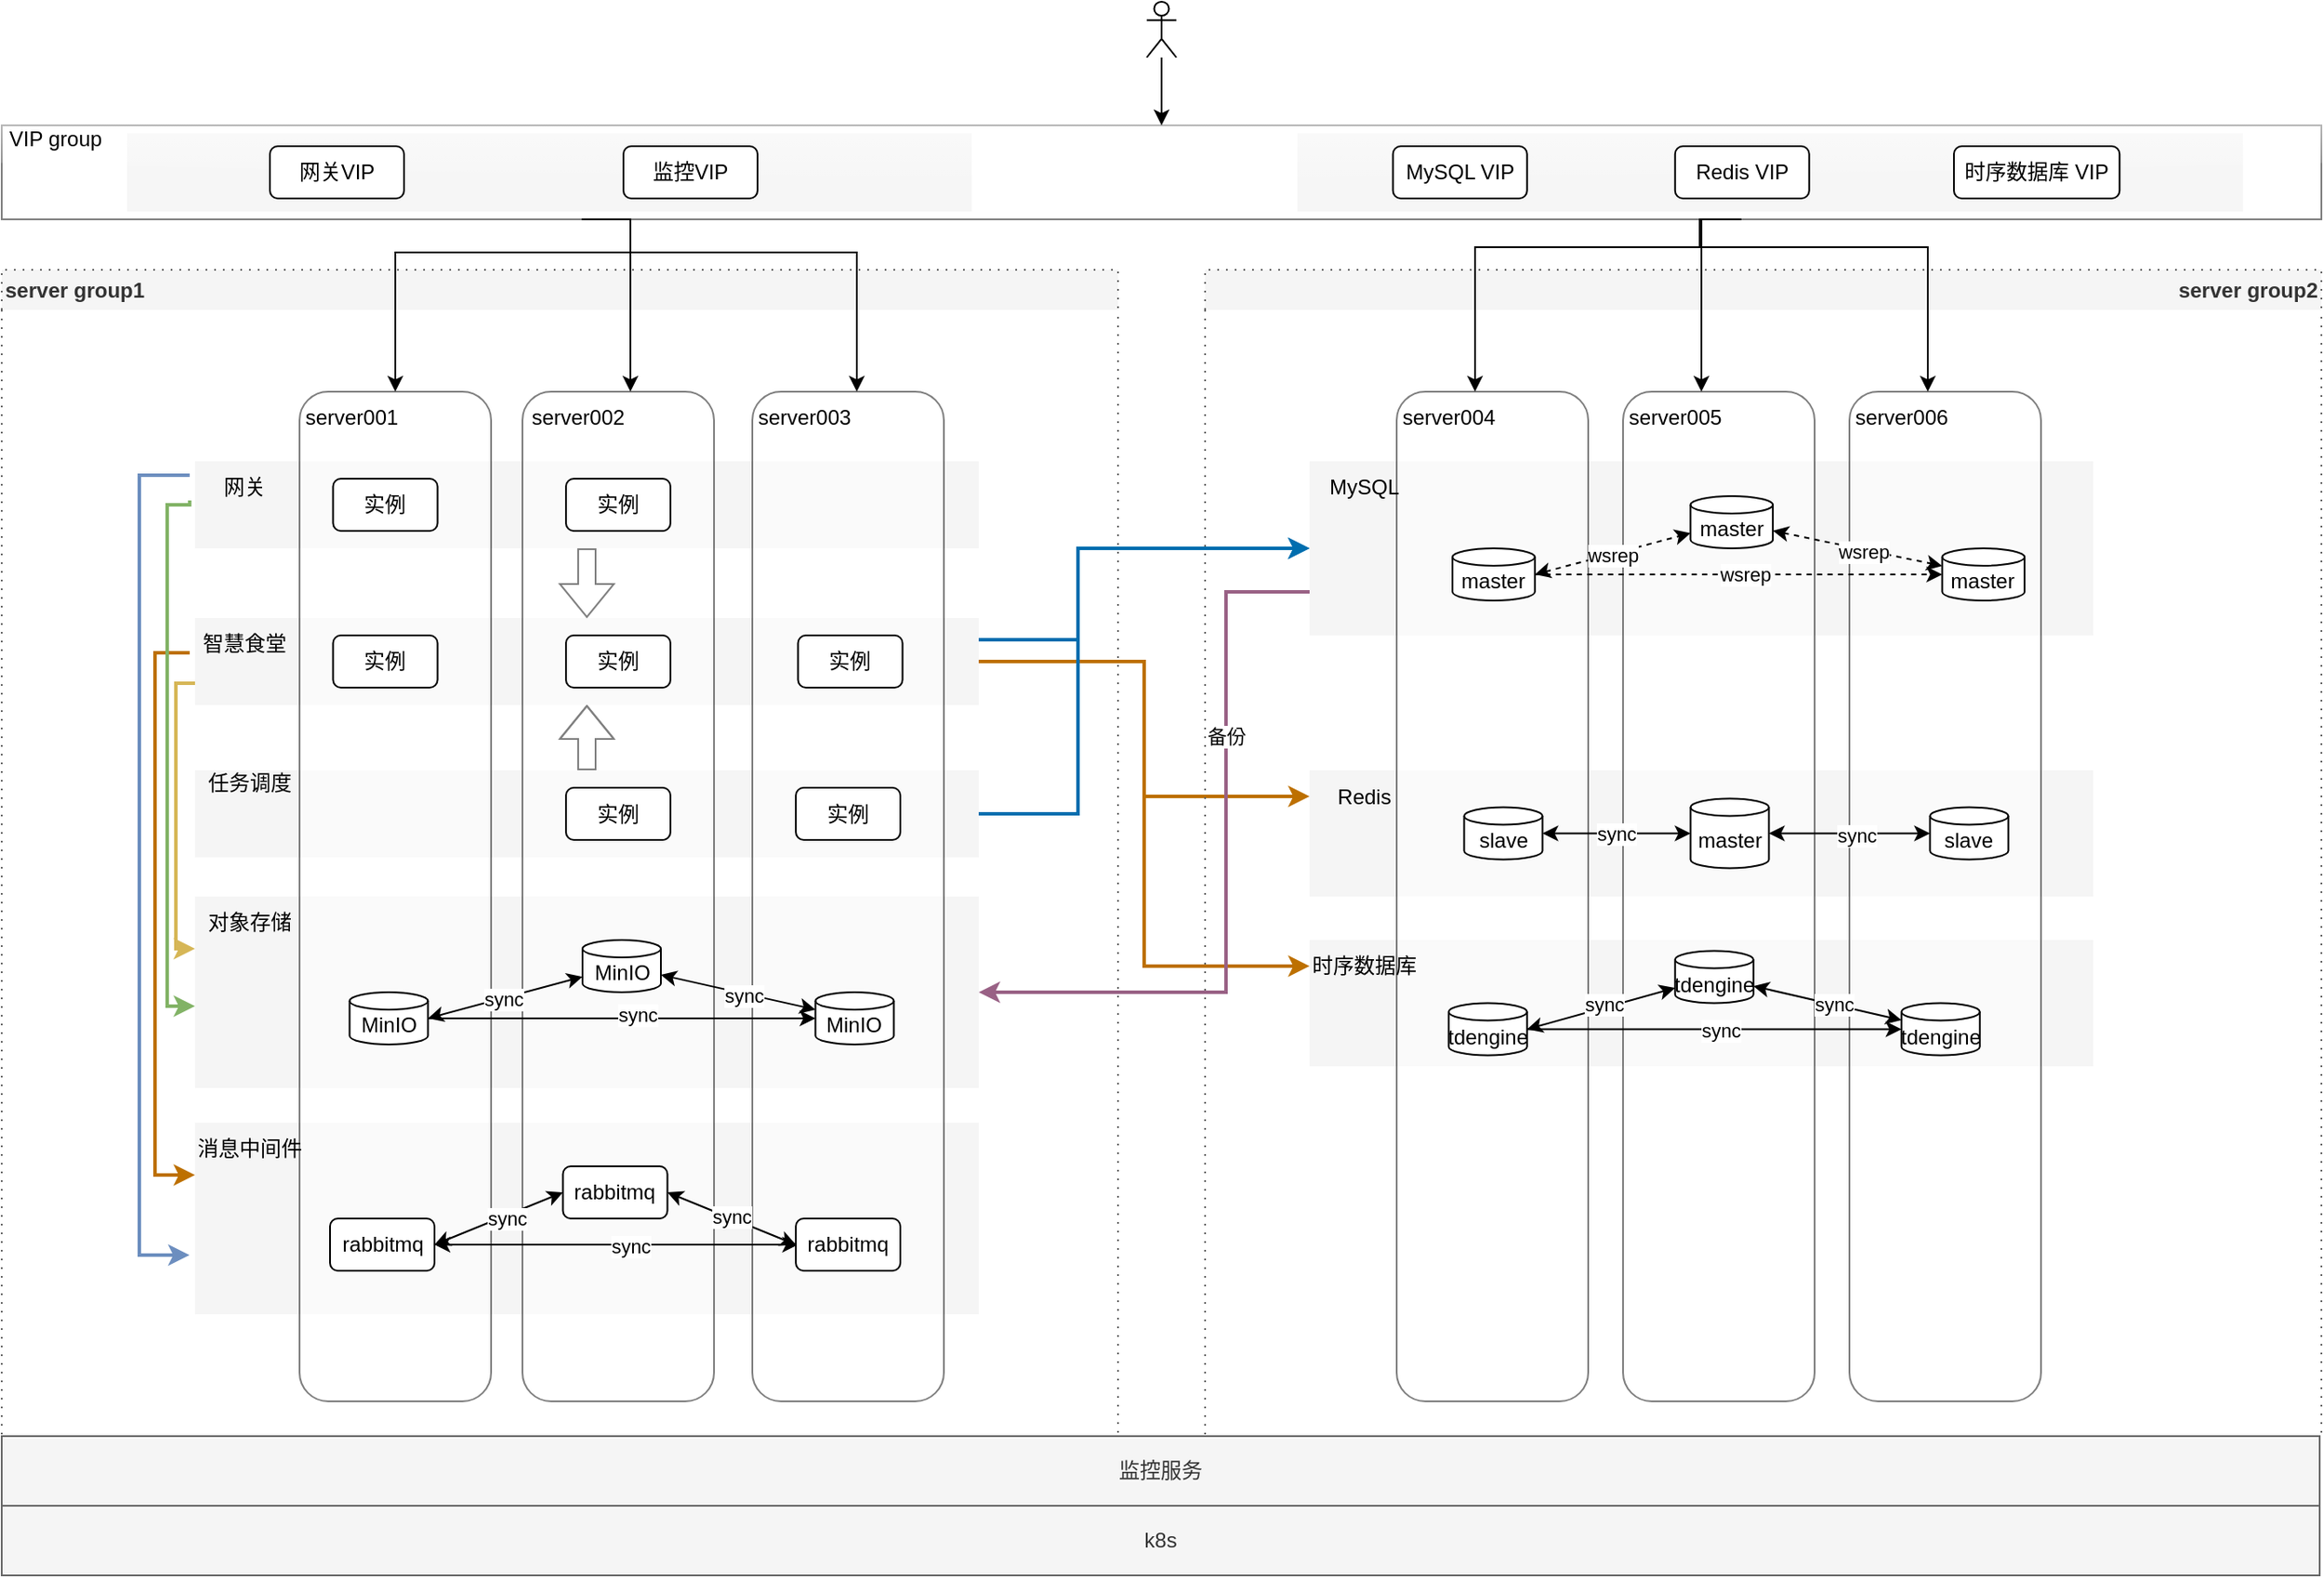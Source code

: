 <mxfile version="27.2.0">
  <diagram name="第 1 页" id="leBDD3NCbiM7CXKX_xD3">
    <mxGraphModel dx="2466" dy="1183" grid="0" gridSize="10" guides="1" tooltips="1" connect="1" arrows="1" fold="1" page="0" pageScale="1" pageWidth="827" pageHeight="1169" background="none" math="0" shadow="0">
      <root>
        <mxCell id="0" />
        <mxCell id="1" parent="0" />
        <mxCell id="XUAF1_sCPObjOQJMEwn2-8" value="" style="rounded=0;whiteSpace=wrap;html=1;fillColor=#eeeeee;strokeColor=none;" vertex="1" parent="1">
          <mxGeometry x="653" y="371.5" width="543" height="45" as="geometry" />
        </mxCell>
        <mxCell id="XUAF1_sCPObjOQJMEwn2-7" value="" style="rounded=0;whiteSpace=wrap;html=1;fillColor=#eeeeee;strokeColor=none;" vertex="1" parent="1">
          <mxGeometry x="-19" y="371.5" width="485" height="45" as="geometry" />
        </mxCell>
        <mxCell id="Kt-Wsy6JNkDJJS60EfV6-175" value="" style="rounded=0;whiteSpace=wrap;html=1;glass=1;opacity=50;" parent="1" vertex="1">
          <mxGeometry x="-91" y="367" width="1332" height="54" as="geometry" />
        </mxCell>
        <mxCell id="Kt-Wsy6JNkDJJS60EfV6-162" value="" style="rounded=0;whiteSpace=wrap;html=1;strokeColor=none;dashed=1;fillColor=#f5f5f5;movable=1;resizable=1;rotatable=1;deletable=1;editable=1;locked=0;connectable=1;fontColor=#333333;" parent="1" vertex="1">
          <mxGeometry x="660" y="835" width="450" height="72.5" as="geometry" />
        </mxCell>
        <mxCell id="Kt-Wsy6JNkDJJS60EfV6-159" value="" style="rounded=0;whiteSpace=wrap;html=1;strokeColor=none;dashed=1;fillColor=#f5f5f5;movable=1;resizable=1;rotatable=1;deletable=1;editable=1;locked=0;connectable=1;fontColor=#333333;" parent="1" vertex="1">
          <mxGeometry x="660" y="737.5" width="450" height="72.5" as="geometry" />
        </mxCell>
        <mxCell id="Kt-Wsy6JNkDJJS60EfV6-154" value="" style="rounded=0;whiteSpace=wrap;html=1;strokeColor=none;dashed=1;fillColor=#f5f5f5;movable=1;resizable=1;rotatable=1;deletable=1;editable=1;locked=0;connectable=1;fontColor=#333333;" parent="1" vertex="1">
          <mxGeometry x="20" y="940" width="450" height="110" as="geometry" />
        </mxCell>
        <mxCell id="Kt-Wsy6JNkDJJS60EfV6-144" value="" style="rounded=0;whiteSpace=wrap;html=1;strokeColor=none;dashed=1;fillColor=#f5f5f5;movable=1;resizable=1;rotatable=1;deletable=1;editable=1;locked=0;connectable=1;fontColor=#333333;" parent="1" vertex="1">
          <mxGeometry x="20" y="810" width="450" height="110" as="geometry" />
        </mxCell>
        <mxCell id="Kt-Wsy6JNkDJJS60EfV6-150" style="edgeStyle=orthogonalEdgeStyle;rounded=0;orthogonalLoop=1;jettySize=auto;html=1;exitX=0;exitY=0.75;exitDx=0;exitDy=0;entryX=0;entryY=1;entryDx=0;entryDy=0;curved=0;fillColor=#fff2cc;strokeColor=#d6b656;gradientColor=#ffd966;strokeWidth=2;" parent="1" source="Kt-Wsy6JNkDJJS60EfV6-123" target="Kt-Wsy6JNkDJJS60EfV6-145" edge="1">
          <mxGeometry relative="1" as="geometry">
            <Array as="points">
              <mxPoint x="9" y="688" />
              <mxPoint x="9" y="840" />
            </Array>
          </mxGeometry>
        </mxCell>
        <mxCell id="Kt-Wsy6JNkDJJS60EfV6-157" style="edgeStyle=orthogonalEdgeStyle;rounded=0;orthogonalLoop=1;jettySize=auto;html=1;fillColor=#f0a30a;strokeColor=#BD7000;curved=0;entryX=0;entryY=1;entryDx=0;entryDy=0;strokeWidth=2;" parent="1" source="Kt-Wsy6JNkDJJS60EfV6-124" target="Kt-Wsy6JNkDJJS60EfV6-155" edge="1">
          <mxGeometry relative="1" as="geometry">
            <mxPoint x="-190" y="1050" as="targetPoint" />
            <Array as="points">
              <mxPoint x="-3" y="670" />
              <mxPoint x="-3" y="970" />
            </Array>
          </mxGeometry>
        </mxCell>
        <mxCell id="XUAF1_sCPObjOQJMEwn2-1" style="edgeStyle=orthogonalEdgeStyle;rounded=0;orthogonalLoop=1;jettySize=auto;html=1;exitX=1;exitY=0.5;exitDx=0;exitDy=0;entryX=0;entryY=0.5;entryDx=0;entryDy=0;strokeWidth=2;fillColor=#f0a30a;strokeColor=#BD7000;" edge="1" parent="1" source="Kt-Wsy6JNkDJJS60EfV6-123" target="Kt-Wsy6JNkDJJS60EfV6-160">
          <mxGeometry relative="1" as="geometry" />
        </mxCell>
        <mxCell id="XUAF1_sCPObjOQJMEwn2-2" style="edgeStyle=orthogonalEdgeStyle;rounded=0;orthogonalLoop=1;jettySize=auto;html=1;exitX=1;exitY=0.5;exitDx=0;exitDy=0;entryX=0;entryY=0.5;entryDx=0;entryDy=0;strokeWidth=2;fillColor=#f0a30a;strokeColor=#BD7000;" edge="1" parent="1" source="Kt-Wsy6JNkDJJS60EfV6-123" target="Kt-Wsy6JNkDJJS60EfV6-163">
          <mxGeometry relative="1" as="geometry">
            <Array as="points">
              <mxPoint x="565" y="675" />
              <mxPoint x="565" y="850" />
            </Array>
          </mxGeometry>
        </mxCell>
        <mxCell id="XUAF1_sCPObjOQJMEwn2-3" style="edgeStyle=orthogonalEdgeStyle;rounded=0;orthogonalLoop=1;jettySize=auto;html=1;exitX=1;exitY=0.25;exitDx=0;exitDy=0;entryX=0;entryY=0.5;entryDx=0;entryDy=0;fillColor=#1ba1e2;strokeColor=#006EAF;strokeWidth=2;" edge="1" parent="1" source="Kt-Wsy6JNkDJJS60EfV6-123" target="Kt-Wsy6JNkDJJS60EfV6-105">
          <mxGeometry relative="1" as="geometry">
            <Array as="points">
              <mxPoint x="527" y="663" />
              <mxPoint x="527" y="610" />
            </Array>
          </mxGeometry>
        </mxCell>
        <mxCell id="Kt-Wsy6JNkDJJS60EfV6-123" value="" style="rounded=0;whiteSpace=wrap;html=1;strokeColor=none;dashed=1;fillColor=#f5f5f5;movable=1;resizable=1;rotatable=1;deletable=1;editable=1;locked=0;connectable=1;fontColor=#333333;" parent="1" vertex="1">
          <mxGeometry x="20" y="650" width="450" height="50" as="geometry" />
        </mxCell>
        <mxCell id="XUAF1_sCPObjOQJMEwn2-4" style="edgeStyle=orthogonalEdgeStyle;rounded=0;orthogonalLoop=1;jettySize=auto;html=1;exitX=1;exitY=0.5;exitDx=0;exitDy=0;entryX=0;entryY=0.5;entryDx=0;entryDy=0;fillColor=#1ba1e2;strokeColor=#006EAF;strokeWidth=2;" edge="1" parent="1" source="Kt-Wsy6JNkDJJS60EfV6-136" target="Kt-Wsy6JNkDJJS60EfV6-105">
          <mxGeometry relative="1" as="geometry">
            <Array as="points">
              <mxPoint x="527" y="763" />
              <mxPoint x="527" y="610" />
            </Array>
          </mxGeometry>
        </mxCell>
        <mxCell id="Kt-Wsy6JNkDJJS60EfV6-136" value="" style="rounded=0;whiteSpace=wrap;html=1;strokeColor=none;dashed=1;fillColor=#f5f5f5;movable=1;resizable=1;rotatable=1;deletable=1;editable=1;locked=0;connectable=1;fontColor=#333333;" parent="1" vertex="1">
          <mxGeometry x="20" y="737.5" width="450" height="50" as="geometry" />
        </mxCell>
        <mxCell id="Kt-Wsy6JNkDJJS60EfV6-139" style="edgeStyle=orthogonalEdgeStyle;rounded=0;orthogonalLoop=1;jettySize=auto;html=1;entryX=0.5;entryY=1;entryDx=0;entryDy=0;shape=flexArrow;" parent="1" source="Kt-Wsy6JNkDJJS60EfV6-136" target="Kt-Wsy6JNkDJJS60EfV6-123" edge="1">
          <mxGeometry relative="1" as="geometry" />
        </mxCell>
        <mxCell id="Kt-Wsy6JNkDJJS60EfV6-135" style="edgeStyle=orthogonalEdgeStyle;rounded=0;orthogonalLoop=1;jettySize=auto;html=1;shape=flexArrow;" parent="1" source="Kt-Wsy6JNkDJJS60EfV6-129" target="Kt-Wsy6JNkDJJS60EfV6-123" edge="1">
          <mxGeometry relative="1" as="geometry" />
        </mxCell>
        <mxCell id="Kt-Wsy6JNkDJJS60EfV6-147" style="edgeStyle=orthogonalEdgeStyle;rounded=0;orthogonalLoop=1;jettySize=auto;html=1;exitX=0;exitY=0.75;exitDx=0;exitDy=0;entryX=0;entryY=0.573;entryDx=0;entryDy=0;fillColor=#d5e8d4;strokeColor=#82b366;curved=0;strokeWidth=2;entryPerimeter=0;gradientColor=#97d077;" parent="1" source="Kt-Wsy6JNkDJJS60EfV6-130" target="Kt-Wsy6JNkDJJS60EfV6-144" edge="1">
          <mxGeometry relative="1" as="geometry">
            <Array as="points">
              <mxPoint x="17" y="585" />
              <mxPoint x="4" y="585" />
              <mxPoint x="4" y="873" />
            </Array>
          </mxGeometry>
        </mxCell>
        <mxCell id="Kt-Wsy6JNkDJJS60EfV6-156" style="edgeStyle=orthogonalEdgeStyle;rounded=0;orthogonalLoop=1;jettySize=auto;html=1;fillColor=#dae8fc;strokeColor=#6c8ebf;curved=0;strokeWidth=2;entryX=-0.007;entryY=0.691;entryDx=0;entryDy=0;entryPerimeter=0;" parent="1" source="Kt-Wsy6JNkDJJS60EfV6-130" target="Kt-Wsy6JNkDJJS60EfV6-154" edge="1">
          <mxGeometry relative="1" as="geometry">
            <mxPoint x="-10" y="1020" as="targetPoint" />
            <Array as="points">
              <mxPoint x="-12" y="568" />
              <mxPoint x="-12" y="1016" />
            </Array>
          </mxGeometry>
        </mxCell>
        <mxCell id="Kt-Wsy6JNkDJJS60EfV6-129" value="" style="rounded=0;whiteSpace=wrap;html=1;strokeColor=none;dashed=1;fillColor=#f5f5f5;movable=1;resizable=1;rotatable=1;deletable=1;editable=1;locked=0;connectable=1;fontColor=#333333;" parent="1" vertex="1">
          <mxGeometry x="20" y="560" width="450" height="50" as="geometry" />
        </mxCell>
        <mxCell id="Kt-Wsy6JNkDJJS60EfV6-1" value="" style="rounded=1;whiteSpace=wrap;html=1;opacity=50;" parent="1" vertex="1">
          <mxGeometry x="80" y="520" width="110" height="580" as="geometry" />
        </mxCell>
        <mxCell id="Kt-Wsy6JNkDJJS60EfV6-2" value="" style="rounded=1;whiteSpace=wrap;html=1;opacity=50;" parent="1" vertex="1">
          <mxGeometry x="208" y="520" width="110" height="580" as="geometry" />
        </mxCell>
        <mxCell id="Kt-Wsy6JNkDJJS60EfV6-3" value="" style="rounded=1;whiteSpace=wrap;html=1;opacity=50;" parent="1" vertex="1">
          <mxGeometry x="340" y="520" width="110" height="580" as="geometry" />
        </mxCell>
        <mxCell id="XUAF1_sCPObjOQJMEwn2-5" style="edgeStyle=orthogonalEdgeStyle;rounded=0;orthogonalLoop=1;jettySize=auto;html=1;exitX=0;exitY=0.75;exitDx=0;exitDy=0;entryX=1;entryY=0.5;entryDx=0;entryDy=0;fillColor=#e6d0de;gradientColor=#d5739d;strokeColor=#996185;strokeWidth=2;" edge="1" parent="1" source="Kt-Wsy6JNkDJJS60EfV6-105" target="Kt-Wsy6JNkDJJS60EfV6-144">
          <mxGeometry relative="1" as="geometry">
            <Array as="points">
              <mxPoint x="612" y="635" />
              <mxPoint x="612" y="865" />
            </Array>
          </mxGeometry>
        </mxCell>
        <mxCell id="XUAF1_sCPObjOQJMEwn2-6" value="备份" style="edgeLabel;html=1;align=center;verticalAlign=middle;resizable=0;points=[];" vertex="1" connectable="0" parent="XUAF1_sCPObjOQJMEwn2-5">
          <mxGeometry x="-0.376" relative="1" as="geometry">
            <mxPoint as="offset" />
          </mxGeometry>
        </mxCell>
        <mxCell id="Kt-Wsy6JNkDJJS60EfV6-105" value="" style="rounded=0;whiteSpace=wrap;html=1;strokeColor=none;dashed=1;fillColor=#f5f5f5;movable=1;resizable=1;rotatable=1;deletable=1;editable=1;locked=0;connectable=1;fontColor=#333333;" parent="1" vertex="1">
          <mxGeometry x="660" y="560" width="450" height="100" as="geometry" />
        </mxCell>
        <mxCell id="Kt-Wsy6JNkDJJS60EfV6-4" value="" style="rounded=1;whiteSpace=wrap;html=1;glass=0;opacity=50;" parent="1" vertex="1">
          <mxGeometry x="710" y="520" width="110" height="580" as="geometry" />
        </mxCell>
        <mxCell id="Kt-Wsy6JNkDJJS60EfV6-5" value="" style="rounded=1;whiteSpace=wrap;html=1;opacity=50;" parent="1" vertex="1">
          <mxGeometry x="840" y="520" width="110" height="580" as="geometry" />
        </mxCell>
        <mxCell id="Kt-Wsy6JNkDJJS60EfV6-6" value="" style="rounded=1;whiteSpace=wrap;html=1;opacity=50;" parent="1" vertex="1">
          <mxGeometry x="970" y="520" width="110" height="580" as="geometry" />
        </mxCell>
        <mxCell id="Kt-Wsy6JNkDJJS60EfV6-7" value="server001" style="text;html=1;align=center;verticalAlign=middle;whiteSpace=wrap;rounded=0;" parent="1" vertex="1">
          <mxGeometry x="80" y="520" width="60" height="30" as="geometry" />
        </mxCell>
        <mxCell id="Kt-Wsy6JNkDJJS60EfV6-8" value="server002" style="text;html=1;align=center;verticalAlign=middle;whiteSpace=wrap;rounded=0;" parent="1" vertex="1">
          <mxGeometry x="210" y="520" width="60" height="30" as="geometry" />
        </mxCell>
        <mxCell id="Kt-Wsy6JNkDJJS60EfV6-9" value="server003" style="text;html=1;align=center;verticalAlign=middle;whiteSpace=wrap;rounded=0;" parent="1" vertex="1">
          <mxGeometry x="340" y="520" width="60" height="30" as="geometry" />
        </mxCell>
        <mxCell id="Kt-Wsy6JNkDJJS60EfV6-10" value="server004" style="text;html=1;align=center;verticalAlign=middle;whiteSpace=wrap;rounded=0;" parent="1" vertex="1">
          <mxGeometry x="710" y="520" width="60" height="30" as="geometry" />
        </mxCell>
        <mxCell id="Kt-Wsy6JNkDJJS60EfV6-11" value="server005" style="text;html=1;align=center;verticalAlign=middle;whiteSpace=wrap;rounded=0;" parent="1" vertex="1">
          <mxGeometry x="840" y="520" width="60" height="30" as="geometry" />
        </mxCell>
        <mxCell id="Kt-Wsy6JNkDJJS60EfV6-12" value="server006" style="text;html=1;align=center;verticalAlign=middle;whiteSpace=wrap;rounded=0;" parent="1" vertex="1">
          <mxGeometry x="970" y="520" width="60" height="30" as="geometry" />
        </mxCell>
        <mxCell id="Kt-Wsy6JNkDJJS60EfV6-25" style="rounded=0;orthogonalLoop=1;jettySize=auto;html=1;exitX=1;exitY=0.5;exitDx=0;exitDy=0;exitPerimeter=0;startArrow=classic;startFill=1;strokeWidth=1;" parent="1" source="Kt-Wsy6JNkDJJS60EfV6-29" target="Kt-Wsy6JNkDJJS60EfV6-32" edge="1">
          <mxGeometry relative="1" as="geometry" />
        </mxCell>
        <mxCell id="Kt-Wsy6JNkDJJS60EfV6-26" value="sync" style="edgeLabel;html=1;align=center;verticalAlign=middle;resizable=0;points=[];" parent="Kt-Wsy6JNkDJJS60EfV6-25" vertex="1" connectable="0">
          <mxGeometry x="-0.017" relative="1" as="geometry">
            <mxPoint as="offset" />
          </mxGeometry>
        </mxCell>
        <mxCell id="Kt-Wsy6JNkDJJS60EfV6-29" value="slave" style="shape=cylinder3;whiteSpace=wrap;html=1;boundedLbl=1;backgroundOutline=1;size=5;" parent="1" vertex="1">
          <mxGeometry x="748.75" y="758.75" width="45" height="30" as="geometry" />
        </mxCell>
        <mxCell id="Kt-Wsy6JNkDJJS60EfV6-30" style="rounded=0;orthogonalLoop=1;jettySize=auto;html=1;startArrow=classic;startFill=1;strokeWidth=1;" parent="1" source="Kt-Wsy6JNkDJJS60EfV6-32" target="Kt-Wsy6JNkDJJS60EfV6-33" edge="1">
          <mxGeometry relative="1" as="geometry" />
        </mxCell>
        <mxCell id="Kt-Wsy6JNkDJJS60EfV6-31" value="sync" style="edgeLabel;html=1;align=center;verticalAlign=middle;resizable=0;points=[];" parent="Kt-Wsy6JNkDJJS60EfV6-30" vertex="1" connectable="0">
          <mxGeometry x="0.07" y="-1" relative="1" as="geometry">
            <mxPoint as="offset" />
          </mxGeometry>
        </mxCell>
        <mxCell id="Kt-Wsy6JNkDJJS60EfV6-32" value="master" style="shape=cylinder3;whiteSpace=wrap;html=1;boundedLbl=1;backgroundOutline=1;size=5;" parent="1" vertex="1">
          <mxGeometry x="878.75" y="753.75" width="45" height="40" as="geometry" />
        </mxCell>
        <mxCell id="Kt-Wsy6JNkDJJS60EfV6-33" value="slave" style="shape=cylinder3;whiteSpace=wrap;html=1;boundedLbl=1;backgroundOutline=1;size=5;" parent="1" vertex="1">
          <mxGeometry x="1016.25" y="758.75" width="45" height="30" as="geometry" />
        </mxCell>
        <mxCell id="Kt-Wsy6JNkDJJS60EfV6-34" style="rounded=0;orthogonalLoop=1;jettySize=auto;html=1;exitX=1;exitY=0.5;exitDx=0;exitDy=0;exitPerimeter=0;startArrow=classic;startFill=1;strokeWidth=1;" parent="1" source="Kt-Wsy6JNkDJJS60EfV6-36" target="Kt-Wsy6JNkDJJS60EfV6-39" edge="1">
          <mxGeometry relative="1" as="geometry" />
        </mxCell>
        <mxCell id="Kt-Wsy6JNkDJJS60EfV6-35" value="sync" style="edgeLabel;html=1;align=center;verticalAlign=middle;resizable=0;points=[];" parent="Kt-Wsy6JNkDJJS60EfV6-34" vertex="1" connectable="0">
          <mxGeometry x="-0.017" relative="1" as="geometry">
            <mxPoint as="offset" />
          </mxGeometry>
        </mxCell>
        <mxCell id="Kt-Wsy6JNkDJJS60EfV6-36" value="MinIO" style="shape=cylinder3;whiteSpace=wrap;html=1;boundedLbl=1;backgroundOutline=1;size=5;" parent="1" vertex="1">
          <mxGeometry x="108.75" y="865" width="45" height="30" as="geometry" />
        </mxCell>
        <mxCell id="Kt-Wsy6JNkDJJS60EfV6-37" style="rounded=0;orthogonalLoop=1;jettySize=auto;html=1;startArrow=classic;startFill=1;strokeWidth=1;" parent="1" source="Kt-Wsy6JNkDJJS60EfV6-39" target="Kt-Wsy6JNkDJJS60EfV6-40" edge="1">
          <mxGeometry relative="1" as="geometry" />
        </mxCell>
        <mxCell id="Kt-Wsy6JNkDJJS60EfV6-38" value="sync" style="edgeLabel;html=1;align=center;verticalAlign=middle;resizable=0;points=[];" parent="Kt-Wsy6JNkDJJS60EfV6-37" vertex="1" connectable="0">
          <mxGeometry x="0.07" y="-1" relative="1" as="geometry">
            <mxPoint as="offset" />
          </mxGeometry>
        </mxCell>
        <mxCell id="Kt-Wsy6JNkDJJS60EfV6-39" value="MinIO" style="shape=cylinder3;whiteSpace=wrap;html=1;boundedLbl=1;backgroundOutline=1;size=5;" parent="1" vertex="1">
          <mxGeometry x="242.5" y="835" width="45" height="30" as="geometry" />
        </mxCell>
        <mxCell id="Kt-Wsy6JNkDJJS60EfV6-40" value="MinIO" style="shape=cylinder3;whiteSpace=wrap;html=1;boundedLbl=1;backgroundOutline=1;size=5;" parent="1" vertex="1">
          <mxGeometry x="376.25" y="865" width="45" height="30" as="geometry" />
        </mxCell>
        <mxCell id="Kt-Wsy6JNkDJJS60EfV6-42" style="edgeStyle=orthogonalEdgeStyle;rounded=0;orthogonalLoop=1;jettySize=auto;html=1;entryX=0;entryY=0.5;entryDx=0;entryDy=0;entryPerimeter=0;" parent="1" source="Kt-Wsy6JNkDJJS60EfV6-36" target="Kt-Wsy6JNkDJJS60EfV6-40" edge="1">
          <mxGeometry relative="1" as="geometry" />
        </mxCell>
        <mxCell id="Kt-Wsy6JNkDJJS60EfV6-43" value="sync" style="edgeLabel;html=1;align=center;verticalAlign=middle;resizable=0;points=[];" parent="Kt-Wsy6JNkDJJS60EfV6-42" vertex="1" connectable="0">
          <mxGeometry x="0.072" y="2" relative="1" as="geometry">
            <mxPoint as="offset" />
          </mxGeometry>
        </mxCell>
        <mxCell id="Kt-Wsy6JNkDJJS60EfV6-49" style="rounded=0;orthogonalLoop=1;jettySize=auto;html=1;exitX=1;exitY=0.5;exitDx=0;exitDy=0;startArrow=classic;startFill=1;entryX=0.021;entryY=0.5;entryDx=0;entryDy=0;entryPerimeter=0;" parent="1" source="Kt-Wsy6JNkDJJS60EfV6-44" target="Kt-Wsy6JNkDJJS60EfV6-46" edge="1">
          <mxGeometry relative="1" as="geometry">
            <mxPoint x="366.25" y="1000" as="targetPoint" />
          </mxGeometry>
        </mxCell>
        <mxCell id="Kt-Wsy6JNkDJJS60EfV6-52" value="sync" style="edgeLabel;html=1;align=center;verticalAlign=middle;resizable=0;points=[];" parent="Kt-Wsy6JNkDJJS60EfV6-49" vertex="1" connectable="0">
          <mxGeometry x="0.071" y="-1" relative="1" as="geometry">
            <mxPoint as="offset" />
          </mxGeometry>
        </mxCell>
        <mxCell id="Kt-Wsy6JNkDJJS60EfV6-44" value="rabbitmq" style="rounded=1;whiteSpace=wrap;html=1;" parent="1" vertex="1">
          <mxGeometry x="97.5" y="995" width="60" height="30" as="geometry" />
        </mxCell>
        <mxCell id="Kt-Wsy6JNkDJJS60EfV6-47" style="rounded=0;orthogonalLoop=1;jettySize=auto;html=1;entryX=1;entryY=0.5;entryDx=0;entryDy=0;startArrow=classic;startFill=1;exitX=0;exitY=0.5;exitDx=0;exitDy=0;" parent="1" source="Kt-Wsy6JNkDJJS60EfV6-45" target="Kt-Wsy6JNkDJJS60EfV6-44" edge="1">
          <mxGeometry relative="1" as="geometry" />
        </mxCell>
        <mxCell id="Kt-Wsy6JNkDJJS60EfV6-50" value="sync" style="edgeLabel;html=1;align=center;verticalAlign=middle;resizable=0;points=[];" parent="Kt-Wsy6JNkDJJS60EfV6-47" vertex="1" connectable="0">
          <mxGeometry x="-0.101" y="1" relative="1" as="geometry">
            <mxPoint as="offset" />
          </mxGeometry>
        </mxCell>
        <mxCell id="Kt-Wsy6JNkDJJS60EfV6-48" style="rounded=0;orthogonalLoop=1;jettySize=auto;html=1;exitX=1;exitY=0.5;exitDx=0;exitDy=0;entryX=0;entryY=0.5;entryDx=0;entryDy=0;startArrow=classic;startFill=1;" parent="1" source="Kt-Wsy6JNkDJJS60EfV6-45" target="Kt-Wsy6JNkDJJS60EfV6-46" edge="1">
          <mxGeometry relative="1" as="geometry" />
        </mxCell>
        <mxCell id="Kt-Wsy6JNkDJJS60EfV6-51" value="sync" style="edgeLabel;html=1;align=center;verticalAlign=middle;resizable=0;points=[];" parent="Kt-Wsy6JNkDJJS60EfV6-48" vertex="1" connectable="0">
          <mxGeometry x="-0.004" y="1" relative="1" as="geometry">
            <mxPoint as="offset" />
          </mxGeometry>
        </mxCell>
        <mxCell id="Kt-Wsy6JNkDJJS60EfV6-45" value="rabbitmq" style="rounded=1;whiteSpace=wrap;html=1;" parent="1" vertex="1">
          <mxGeometry x="231.25" y="965" width="60" height="30" as="geometry" />
        </mxCell>
        <mxCell id="Kt-Wsy6JNkDJJS60EfV6-46" value="rabbitmq" style="rounded=1;whiteSpace=wrap;html=1;" parent="1" vertex="1">
          <mxGeometry x="365" y="995" width="60" height="30" as="geometry" />
        </mxCell>
        <mxCell id="Kt-Wsy6JNkDJJS60EfV6-56" style="edgeStyle=orthogonalEdgeStyle;rounded=0;orthogonalLoop=1;jettySize=auto;html=1;" parent="1" source="Kt-Wsy6JNkDJJS60EfV6-58" target="Kt-Wsy6JNkDJJS60EfV6-62" edge="1">
          <mxGeometry relative="1" as="geometry" />
        </mxCell>
        <mxCell id="Kt-Wsy6JNkDJJS60EfV6-57" value="sync" style="edgeLabel;html=1;align=center;verticalAlign=middle;resizable=0;points=[];" parent="Kt-Wsy6JNkDJJS60EfV6-56" vertex="1" connectable="0">
          <mxGeometry x="0.031" relative="1" as="geometry">
            <mxPoint as="offset" />
          </mxGeometry>
        </mxCell>
        <mxCell id="Kt-Wsy6JNkDJJS60EfV6-58" value="tdengine" style="shape=cylinder3;whiteSpace=wrap;html=1;boundedLbl=1;backgroundOutline=1;size=5;" parent="1" vertex="1">
          <mxGeometry x="739.87" y="871.25" width="45" height="30" as="geometry" />
        </mxCell>
        <mxCell id="Kt-Wsy6JNkDJJS60EfV6-59" style="rounded=0;orthogonalLoop=1;jettySize=auto;html=1;startArrow=classic;startFill=1;strokeWidth=1;" parent="1" source="Kt-Wsy6JNkDJJS60EfV6-61" target="Kt-Wsy6JNkDJJS60EfV6-62" edge="1">
          <mxGeometry relative="1" as="geometry" />
        </mxCell>
        <mxCell id="Kt-Wsy6JNkDJJS60EfV6-64" value="sync" style="edgeLabel;html=1;align=center;verticalAlign=middle;resizable=0;points=[];" parent="Kt-Wsy6JNkDJJS60EfV6-59" vertex="1" connectable="0">
          <mxGeometry x="0.072" relative="1" as="geometry">
            <mxPoint as="offset" />
          </mxGeometry>
        </mxCell>
        <mxCell id="Kt-Wsy6JNkDJJS60EfV6-61" value="tdengine" style="shape=cylinder3;whiteSpace=wrap;html=1;boundedLbl=1;backgroundOutline=1;size=5;" parent="1" vertex="1">
          <mxGeometry x="869.87" y="841.25" width="45" height="30" as="geometry" />
        </mxCell>
        <mxCell id="Kt-Wsy6JNkDJJS60EfV6-62" value="tdengine" style="shape=cylinder3;whiteSpace=wrap;html=1;boundedLbl=1;backgroundOutline=1;size=5;" parent="1" vertex="1">
          <mxGeometry x="999.87" y="871.25" width="45" height="30" as="geometry" />
        </mxCell>
        <mxCell id="Kt-Wsy6JNkDJJS60EfV6-66" style="rounded=0;orthogonalLoop=1;jettySize=auto;html=1;entryX=1;entryY=0.5;entryDx=0;entryDy=0;entryPerimeter=0;startArrow=classic;startFill=1;" parent="1" source="Kt-Wsy6JNkDJJS60EfV6-61" target="Kt-Wsy6JNkDJJS60EfV6-58" edge="1">
          <mxGeometry relative="1" as="geometry" />
        </mxCell>
        <mxCell id="Kt-Wsy6JNkDJJS60EfV6-67" value="sync" style="edgeLabel;html=1;align=center;verticalAlign=middle;resizable=0;points=[];" parent="Kt-Wsy6JNkDJJS60EfV6-66" vertex="1" connectable="0">
          <mxGeometry x="-0.035" y="-2" relative="1" as="geometry">
            <mxPoint as="offset" />
          </mxGeometry>
        </mxCell>
        <mxCell id="Kt-Wsy6JNkDJJS60EfV6-74" value="实例" style="rounded=1;whiteSpace=wrap;html=1;" parent="1" vertex="1">
          <mxGeometry x="233" y="747.5" width="60" height="30" as="geometry" />
        </mxCell>
        <mxCell id="Kt-Wsy6JNkDJJS60EfV6-75" value="实例" style="rounded=1;whiteSpace=wrap;html=1;" parent="1" vertex="1">
          <mxGeometry x="365" y="747.5" width="60" height="30" as="geometry" />
        </mxCell>
        <mxCell id="Kt-Wsy6JNkDJJS60EfV6-106" style="rounded=0;orthogonalLoop=1;jettySize=auto;html=1;exitX=1;exitY=0.5;exitDx=0;exitDy=0;exitPerimeter=0;startArrow=classic;startFill=1;strokeWidth=1;dashed=1;" parent="1" source="Kt-Wsy6JNkDJJS60EfV6-110" target="Kt-Wsy6JNkDJJS60EfV6-113" edge="1">
          <mxGeometry relative="1" as="geometry" />
        </mxCell>
        <mxCell id="Kt-Wsy6JNkDJJS60EfV6-107" value="wsrep" style="edgeLabel;html=1;align=center;verticalAlign=middle;resizable=0;points=[];" parent="Kt-Wsy6JNkDJJS60EfV6-106" vertex="1" connectable="0">
          <mxGeometry x="-0.017" relative="1" as="geometry">
            <mxPoint as="offset" />
          </mxGeometry>
        </mxCell>
        <mxCell id="Kt-Wsy6JNkDJJS60EfV6-108" style="edgeStyle=orthogonalEdgeStyle;rounded=0;orthogonalLoop=1;jettySize=auto;html=1;dashed=1;" parent="1" source="Kt-Wsy6JNkDJJS60EfV6-110" target="Kt-Wsy6JNkDJJS60EfV6-114" edge="1">
          <mxGeometry relative="1" as="geometry" />
        </mxCell>
        <mxCell id="Kt-Wsy6JNkDJJS60EfV6-109" value="wsrep" style="edgeLabel;html=1;align=center;verticalAlign=middle;resizable=0;points=[];" parent="Kt-Wsy6JNkDJJS60EfV6-108" vertex="1" connectable="0">
          <mxGeometry x="0.031" relative="1" as="geometry">
            <mxPoint as="offset" />
          </mxGeometry>
        </mxCell>
        <mxCell id="Kt-Wsy6JNkDJJS60EfV6-110" value="master" style="shape=cylinder3;whiteSpace=wrap;html=1;boundedLbl=1;backgroundOutline=1;size=5;" parent="1" vertex="1">
          <mxGeometry x="742.051" y="610" width="47.308" height="30" as="geometry" />
        </mxCell>
        <mxCell id="Kt-Wsy6JNkDJJS60EfV6-111" style="rounded=0;orthogonalLoop=1;jettySize=auto;html=1;startArrow=classic;startFill=1;strokeWidth=1;dashed=1;" parent="1" source="Kt-Wsy6JNkDJJS60EfV6-113" target="Kt-Wsy6JNkDJJS60EfV6-114" edge="1">
          <mxGeometry relative="1" as="geometry" />
        </mxCell>
        <mxCell id="Kt-Wsy6JNkDJJS60EfV6-112" value="wsrep" style="edgeLabel;html=1;align=center;verticalAlign=middle;resizable=0;points=[];" parent="Kt-Wsy6JNkDJJS60EfV6-111" vertex="1" connectable="0">
          <mxGeometry x="0.07" y="-1" relative="1" as="geometry">
            <mxPoint as="offset" />
          </mxGeometry>
        </mxCell>
        <mxCell id="Kt-Wsy6JNkDJJS60EfV6-113" value="master" style="shape=cylinder3;whiteSpace=wrap;html=1;boundedLbl=1;backgroundOutline=1;size=5;" parent="1" vertex="1">
          <mxGeometry x="878.718" y="580" width="47.308" height="30" as="geometry" />
        </mxCell>
        <mxCell id="Kt-Wsy6JNkDJJS60EfV6-114" value="master" style="shape=cylinder3;whiteSpace=wrap;html=1;boundedLbl=1;backgroundOutline=1;size=5;" parent="1" vertex="1">
          <mxGeometry x="1023.269" y="610" width="47.308" height="30" as="geometry" />
        </mxCell>
        <mxCell id="Kt-Wsy6JNkDJJS60EfV6-115" value="MySQL" style="text;html=1;align=center;verticalAlign=middle;whiteSpace=wrap;rounded=0;" parent="1" vertex="1">
          <mxGeometry x="660" y="560" width="63.077" height="30" as="geometry" />
        </mxCell>
        <mxCell id="Kt-Wsy6JNkDJJS60EfV6-124" value="智慧食堂" style="text;html=1;align=center;verticalAlign=middle;whiteSpace=wrap;rounded=0;" parent="1" vertex="1">
          <mxGeometry x="16.92" y="650" width="63.077" height="30" as="geometry" />
        </mxCell>
        <mxCell id="Kt-Wsy6JNkDJJS60EfV6-125" value="实例" style="rounded=1;whiteSpace=wrap;html=1;" parent="1" vertex="1">
          <mxGeometry x="99.25" y="660" width="60" height="30" as="geometry" />
        </mxCell>
        <mxCell id="Kt-Wsy6JNkDJJS60EfV6-126" value="实例" style="rounded=1;whiteSpace=wrap;html=1;" parent="1" vertex="1">
          <mxGeometry x="233" y="660" width="60" height="30" as="geometry" />
        </mxCell>
        <mxCell id="Kt-Wsy6JNkDJJS60EfV6-127" value="实例" style="rounded=1;whiteSpace=wrap;html=1;" parent="1" vertex="1">
          <mxGeometry x="366.25" y="660" width="60" height="30" as="geometry" />
        </mxCell>
        <mxCell id="Kt-Wsy6JNkDJJS60EfV6-130" value="网关" style="text;html=1;align=center;verticalAlign=middle;whiteSpace=wrap;rounded=0;" parent="1" vertex="1">
          <mxGeometry x="16.92" y="560" width="63.077" height="30" as="geometry" />
        </mxCell>
        <mxCell id="Kt-Wsy6JNkDJJS60EfV6-131" value="实例" style="rounded=1;whiteSpace=wrap;html=1;" parent="1" vertex="1">
          <mxGeometry x="99.25" y="570" width="60" height="30" as="geometry" />
        </mxCell>
        <mxCell id="Kt-Wsy6JNkDJJS60EfV6-132" value="实例" style="rounded=1;whiteSpace=wrap;html=1;" parent="1" vertex="1">
          <mxGeometry x="233" y="570" width="60" height="30" as="geometry" />
        </mxCell>
        <mxCell id="Kt-Wsy6JNkDJJS60EfV6-137" value="任务调度" style="text;html=1;align=center;verticalAlign=middle;whiteSpace=wrap;rounded=0;" parent="1" vertex="1">
          <mxGeometry x="20" y="730" width="63.077" height="30" as="geometry" />
        </mxCell>
        <mxCell id="Kt-Wsy6JNkDJJS60EfV6-145" value="对象存储" style="text;html=1;align=center;verticalAlign=middle;whiteSpace=wrap;rounded=0;" parent="1" vertex="1">
          <mxGeometry x="20" y="810" width="63.077" height="30" as="geometry" />
        </mxCell>
        <mxCell id="Kt-Wsy6JNkDJJS60EfV6-155" value="消息中间件" style="text;html=1;align=center;verticalAlign=middle;whiteSpace=wrap;rounded=0;" parent="1" vertex="1">
          <mxGeometry x="20" y="940" width="63.077" height="30" as="geometry" />
        </mxCell>
        <mxCell id="Kt-Wsy6JNkDJJS60EfV6-160" value="Redis" style="text;html=1;align=center;verticalAlign=middle;whiteSpace=wrap;rounded=0;" parent="1" vertex="1">
          <mxGeometry x="660" y="737.5" width="63.077" height="30" as="geometry" />
        </mxCell>
        <mxCell id="Kt-Wsy6JNkDJJS60EfV6-163" value="时序数据库" style="text;html=1;align=center;verticalAlign=middle;whiteSpace=wrap;rounded=0;" parent="1" vertex="1">
          <mxGeometry x="660" y="835" width="63.077" height="30" as="geometry" />
        </mxCell>
        <mxCell id="Kt-Wsy6JNkDJJS60EfV6-169" value="server group1" style="swimlane;whiteSpace=wrap;html=1;fillColor=#f5f5f5;fontColor=#333333;strokeColor=#666666;dashed=1;dashPattern=1 4;align=left;glass=0;swimlaneLine=0;" parent="1" vertex="1">
          <mxGeometry x="-91" y="450" width="641" height="670" as="geometry" />
        </mxCell>
        <mxCell id="Kt-Wsy6JNkDJJS60EfV6-170" value="server group2" style="swimlane;whiteSpace=wrap;html=1;fillColor=#f5f5f5;fontColor=#333333;strokeColor=#666666;dashed=1;dashPattern=1 4;startSize=23;align=right;swimlaneLine=0;" parent="1" vertex="1">
          <mxGeometry x="600" y="450" width="641" height="670" as="geometry" />
        </mxCell>
        <mxCell id="Kt-Wsy6JNkDJJS60EfV6-172" value="监控服务" style="rounded=0;whiteSpace=wrap;html=1;fillColor=#f5f5f5;fontColor=#333333;strokeColor=#666666;" parent="1" vertex="1">
          <mxGeometry x="-91" y="1120" width="1331" height="40" as="geometry" />
        </mxCell>
        <mxCell id="Kt-Wsy6JNkDJJS60EfV6-173" value="" style="shape=umlActor;verticalLabelPosition=bottom;verticalAlign=top;html=1;outlineConnect=0;" parent="1" vertex="1">
          <mxGeometry x="566.5" y="296" width="17" height="32" as="geometry" />
        </mxCell>
        <mxCell id="Kt-Wsy6JNkDJJS60EfV6-198" style="edgeStyle=orthogonalEdgeStyle;rounded=0;orthogonalLoop=1;jettySize=auto;html=1;exitX=0.75;exitY=1;exitDx=0;exitDy=0;entryX=0.75;entryY=0;entryDx=0;entryDy=0;curved=0;" parent="1" source="Kt-Wsy6JNkDJJS60EfV6-175" target="Kt-Wsy6JNkDJJS60EfV6-10" edge="1">
          <mxGeometry relative="1" as="geometry">
            <Array as="points">
              <mxPoint x="884" y="421" />
              <mxPoint x="884" y="437" />
              <mxPoint x="755" y="437" />
            </Array>
          </mxGeometry>
        </mxCell>
        <mxCell id="Kt-Wsy6JNkDJJS60EfV6-199" style="edgeStyle=orthogonalEdgeStyle;rounded=0;orthogonalLoop=1;jettySize=auto;html=1;exitX=0.75;exitY=1;exitDx=0;exitDy=0;entryX=0.75;entryY=0;entryDx=0;entryDy=0;curved=0;" parent="1" source="Kt-Wsy6JNkDJJS60EfV6-175" target="Kt-Wsy6JNkDJJS60EfV6-11" edge="1">
          <mxGeometry relative="1" as="geometry">
            <Array as="points">
              <mxPoint x="885" y="421" />
            </Array>
          </mxGeometry>
        </mxCell>
        <mxCell id="Kt-Wsy6JNkDJJS60EfV6-200" style="edgeStyle=orthogonalEdgeStyle;rounded=0;orthogonalLoop=1;jettySize=auto;html=1;exitX=0.75;exitY=1;exitDx=0;exitDy=0;entryX=0.75;entryY=0;entryDx=0;entryDy=0;curved=0;" parent="1" source="Kt-Wsy6JNkDJJS60EfV6-175" target="Kt-Wsy6JNkDJJS60EfV6-12" edge="1">
          <mxGeometry relative="1" as="geometry">
            <Array as="points">
              <mxPoint x="884" y="421" />
              <mxPoint x="884" y="437" />
              <mxPoint x="1015" y="437" />
            </Array>
          </mxGeometry>
        </mxCell>
        <mxCell id="Kt-Wsy6JNkDJJS60EfV6-176" value="VIP group" style="text;html=1;align=center;verticalAlign=middle;whiteSpace=wrap;rounded=0;" parent="1" vertex="1">
          <mxGeometry x="-90" y="360" width="60" height="30" as="geometry" />
        </mxCell>
        <mxCell id="Kt-Wsy6JNkDJJS60EfV6-178" value="网关VIP" style="rounded=1;whiteSpace=wrap;html=1;" parent="1" vertex="1">
          <mxGeometry x="63" y="379" width="77" height="30" as="geometry" />
        </mxCell>
        <mxCell id="Kt-Wsy6JNkDJJS60EfV6-179" value="MySQL VIP" style="rounded=1;whiteSpace=wrap;html=1;" parent="1" vertex="1">
          <mxGeometry x="707.87" y="379" width="77" height="30" as="geometry" />
        </mxCell>
        <mxCell id="Kt-Wsy6JNkDJJS60EfV6-180" value="Redis VIP" style="rounded=1;whiteSpace=wrap;html=1;" parent="1" vertex="1">
          <mxGeometry x="869.87" y="379" width="77" height="30" as="geometry" />
        </mxCell>
        <mxCell id="Kt-Wsy6JNkDJJS60EfV6-181" value="时序数据库 VIP" style="rounded=1;whiteSpace=wrap;html=1;" parent="1" vertex="1">
          <mxGeometry x="1030" y="379" width="95.13" height="30" as="geometry" />
        </mxCell>
        <mxCell id="Kt-Wsy6JNkDJJS60EfV6-192" value="k8s" style="rounded=0;whiteSpace=wrap;html=1;fillColor=#f5f5f5;fontColor=#333333;strokeColor=#666666;" parent="1" vertex="1">
          <mxGeometry x="-91" y="1160" width="1331" height="40" as="geometry" />
        </mxCell>
        <mxCell id="Kt-Wsy6JNkDJJS60EfV6-193" value="监控VIP" style="rounded=1;whiteSpace=wrap;html=1;" parent="1" vertex="1">
          <mxGeometry x="266" y="379" width="77" height="30" as="geometry" />
        </mxCell>
        <mxCell id="Kt-Wsy6JNkDJJS60EfV6-194" style="edgeStyle=orthogonalEdgeStyle;rounded=0;orthogonalLoop=1;jettySize=auto;html=1;entryX=0.5;entryY=0;entryDx=0;entryDy=0;" parent="1" source="Kt-Wsy6JNkDJJS60EfV6-173" target="Kt-Wsy6JNkDJJS60EfV6-175" edge="1">
          <mxGeometry relative="1" as="geometry" />
        </mxCell>
        <mxCell id="XUAF1_sCPObjOQJMEwn2-9" style="edgeStyle=orthogonalEdgeStyle;rounded=0;orthogonalLoop=1;jettySize=auto;html=1;exitX=0.25;exitY=1;exitDx=0;exitDy=0;entryX=0.5;entryY=0;entryDx=0;entryDy=0;" edge="1" parent="1" source="Kt-Wsy6JNkDJJS60EfV6-175" target="Kt-Wsy6JNkDJJS60EfV6-1">
          <mxGeometry relative="1" as="geometry">
            <Array as="points">
              <mxPoint x="270" y="421" />
              <mxPoint x="270" y="440" />
              <mxPoint x="135" y="440" />
            </Array>
          </mxGeometry>
        </mxCell>
        <mxCell id="XUAF1_sCPObjOQJMEwn2-10" style="edgeStyle=orthogonalEdgeStyle;rounded=0;orthogonalLoop=1;jettySize=auto;html=1;exitX=0.25;exitY=1;exitDx=0;exitDy=0;entryX=1;entryY=0;entryDx=0;entryDy=0;" edge="1" parent="1" source="Kt-Wsy6JNkDJJS60EfV6-175" target="Kt-Wsy6JNkDJJS60EfV6-8">
          <mxGeometry relative="1" as="geometry">
            <Array as="points">
              <mxPoint x="270" y="421" />
            </Array>
          </mxGeometry>
        </mxCell>
        <mxCell id="XUAF1_sCPObjOQJMEwn2-11" style="edgeStyle=orthogonalEdgeStyle;rounded=0;orthogonalLoop=1;jettySize=auto;html=1;entryX=1;entryY=0;entryDx=0;entryDy=0;" edge="1" parent="1" source="Kt-Wsy6JNkDJJS60EfV6-175" target="Kt-Wsy6JNkDJJS60EfV6-9">
          <mxGeometry relative="1" as="geometry">
            <Array as="points">
              <mxPoint x="270" y="440" />
              <mxPoint x="400" y="440" />
            </Array>
          </mxGeometry>
        </mxCell>
      </root>
    </mxGraphModel>
  </diagram>
</mxfile>
